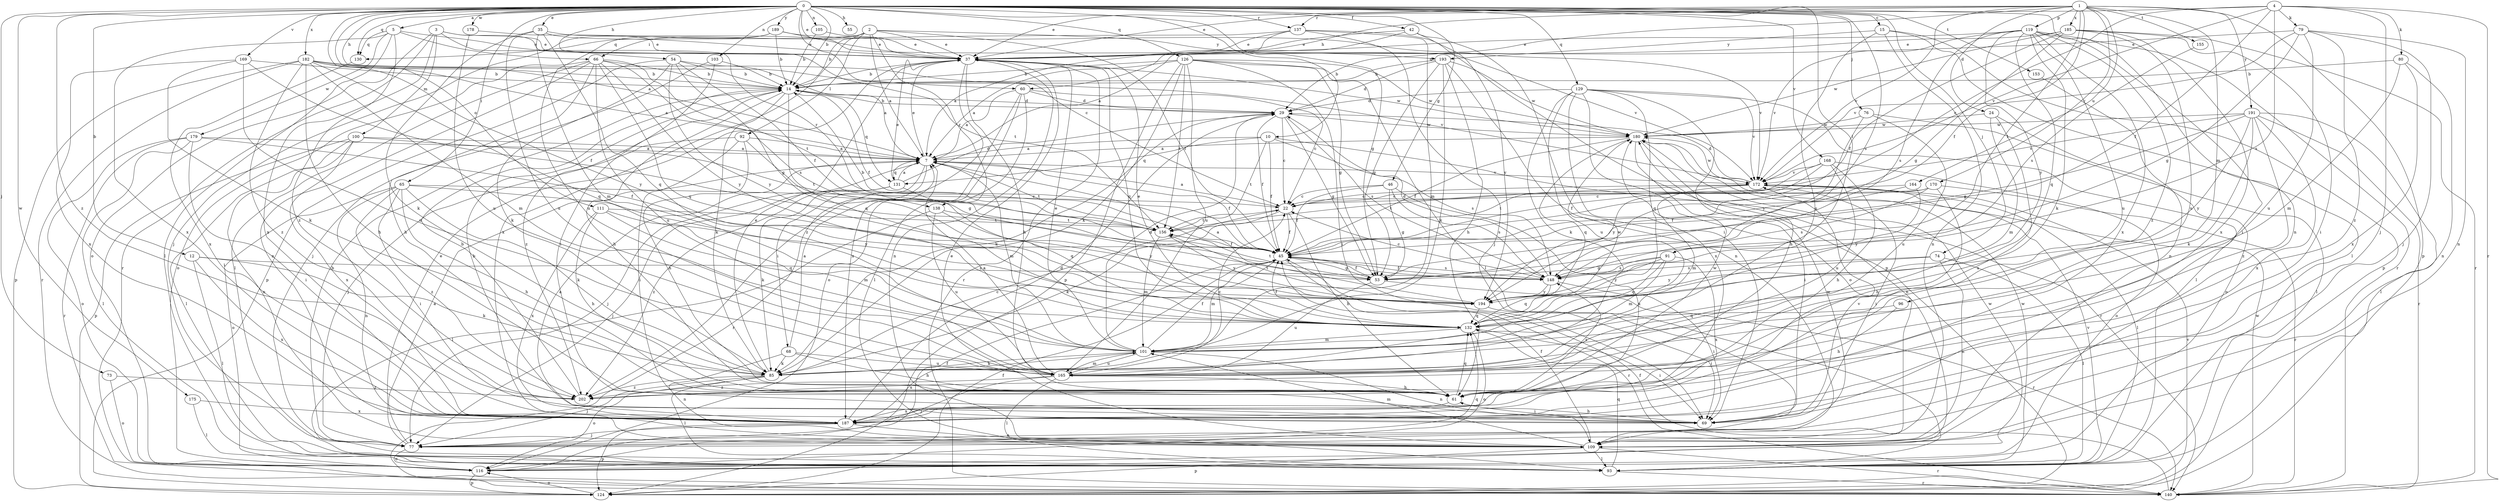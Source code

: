 strict digraph  {
0;
1;
2;
3;
4;
5;
7;
10;
12;
14;
15;
22;
24;
29;
35;
37;
42;
45;
46;
53;
54;
55;
60;
61;
65;
66;
68;
69;
73;
74;
76;
77;
79;
80;
85;
91;
92;
93;
96;
100;
101;
103;
105;
109;
111;
116;
119;
124;
126;
129;
130;
131;
132;
137;
138;
140;
148;
153;
155;
156;
164;
165;
168;
169;
170;
172;
175;
178;
179;
180;
182;
185;
187;
189;
191;
193;
194;
202;
0 -> 5  [label=a];
0 -> 7  [label=a];
0 -> 10  [label=b];
0 -> 12  [label=b];
0 -> 14  [label=b];
0 -> 15  [label=c];
0 -> 22  [label=c];
0 -> 35  [label=e];
0 -> 37  [label=e];
0 -> 42  [label=f];
0 -> 46  [label=g];
0 -> 53  [label=g];
0 -> 54  [label=h];
0 -> 55  [label=h];
0 -> 60  [label=h];
0 -> 65  [label=i];
0 -> 73  [label=j];
0 -> 74  [label=j];
0 -> 76  [label=j];
0 -> 91  [label=l];
0 -> 103  [label=n];
0 -> 105  [label=n];
0 -> 109  [label=n];
0 -> 111  [label=o];
0 -> 126  [label=q];
0 -> 129  [label=q];
0 -> 130  [label=q];
0 -> 137  [label=r];
0 -> 148  [label=s];
0 -> 153  [label=t];
0 -> 168  [label=v];
0 -> 169  [label=v];
0 -> 175  [label=w];
0 -> 178  [label=w];
0 -> 182  [label=x];
0 -> 189  [label=y];
0 -> 202  [label=z];
1 -> 24  [label=d];
1 -> 29  [label=d];
1 -> 37  [label=e];
1 -> 45  [label=f];
1 -> 60  [label=h];
1 -> 91  [label=l];
1 -> 96  [label=m];
1 -> 119  [label=p];
1 -> 124  [label=p];
1 -> 137  [label=r];
1 -> 155  [label=t];
1 -> 164  [label=u];
1 -> 170  [label=v];
1 -> 172  [label=v];
1 -> 185  [label=x];
1 -> 191  [label=y];
2 -> 7  [label=a];
2 -> 37  [label=e];
2 -> 45  [label=f];
2 -> 66  [label=i];
2 -> 92  [label=l];
2 -> 130  [label=q];
2 -> 138  [label=r];
2 -> 187  [label=x];
2 -> 193  [label=y];
3 -> 37  [label=e];
3 -> 100  [label=m];
3 -> 116  [label=o];
3 -> 138  [label=r];
3 -> 140  [label=r];
3 -> 156  [label=t];
3 -> 187  [label=x];
4 -> 22  [label=c];
4 -> 37  [label=e];
4 -> 45  [label=f];
4 -> 77  [label=j];
4 -> 79  [label=k];
4 -> 80  [label=k];
4 -> 140  [label=r];
4 -> 148  [label=s];
4 -> 172  [label=v];
5 -> 37  [label=e];
5 -> 66  [label=i];
5 -> 93  [label=l];
5 -> 130  [label=q];
5 -> 179  [label=w];
5 -> 187  [label=x];
5 -> 202  [label=z];
7 -> 37  [label=e];
7 -> 45  [label=f];
7 -> 68  [label=i];
7 -> 77  [label=j];
7 -> 101  [label=m];
7 -> 131  [label=q];
7 -> 140  [label=r];
7 -> 156  [label=t];
7 -> 172  [label=v];
10 -> 7  [label=a];
10 -> 45  [label=f];
10 -> 131  [label=q];
10 -> 140  [label=r];
10 -> 148  [label=s];
10 -> 156  [label=t];
12 -> 85  [label=k];
12 -> 93  [label=l];
12 -> 148  [label=s];
12 -> 187  [label=x];
14 -> 29  [label=d];
14 -> 45  [label=f];
14 -> 61  [label=h];
14 -> 85  [label=k];
14 -> 131  [label=q];
14 -> 132  [label=q];
14 -> 202  [label=z];
15 -> 93  [label=l];
15 -> 109  [label=n];
15 -> 124  [label=p];
15 -> 165  [label=u];
15 -> 193  [label=y];
22 -> 7  [label=a];
22 -> 45  [label=f];
22 -> 61  [label=h];
22 -> 85  [label=k];
22 -> 156  [label=t];
24 -> 101  [label=m];
24 -> 116  [label=o];
24 -> 180  [label=w];
24 -> 187  [label=x];
29 -> 14  [label=b];
29 -> 22  [label=c];
29 -> 45  [label=f];
29 -> 53  [label=g];
29 -> 85  [label=k];
29 -> 148  [label=s];
29 -> 180  [label=w];
35 -> 37  [label=e];
35 -> 85  [label=k];
35 -> 101  [label=m];
35 -> 132  [label=q];
35 -> 165  [label=u];
35 -> 172  [label=v];
37 -> 14  [label=b];
37 -> 61  [label=h];
37 -> 109  [label=n];
37 -> 132  [label=q];
37 -> 140  [label=r];
37 -> 180  [label=w];
37 -> 202  [label=z];
42 -> 7  [label=a];
42 -> 37  [label=e];
42 -> 69  [label=i];
42 -> 194  [label=y];
45 -> 14  [label=b];
45 -> 53  [label=g];
45 -> 101  [label=m];
45 -> 140  [label=r];
45 -> 148  [label=s];
46 -> 22  [label=c];
46 -> 45  [label=f];
46 -> 53  [label=g];
46 -> 148  [label=s];
46 -> 187  [label=x];
53 -> 45  [label=f];
53 -> 140  [label=r];
53 -> 156  [label=t];
53 -> 165  [label=u];
54 -> 7  [label=a];
54 -> 14  [label=b];
54 -> 45  [label=f];
54 -> 53  [label=g];
54 -> 85  [label=k];
54 -> 124  [label=p];
54 -> 194  [label=y];
60 -> 7  [label=a];
60 -> 22  [label=c];
60 -> 29  [label=d];
60 -> 93  [label=l];
60 -> 116  [label=o];
60 -> 187  [label=x];
61 -> 69  [label=i];
61 -> 132  [label=q];
61 -> 148  [label=s];
61 -> 180  [label=w];
61 -> 187  [label=x];
65 -> 22  [label=c];
65 -> 61  [label=h];
65 -> 69  [label=i];
65 -> 85  [label=k];
65 -> 109  [label=n];
65 -> 116  [label=o];
65 -> 194  [label=y];
65 -> 202  [label=z];
66 -> 14  [label=b];
66 -> 61  [label=h];
66 -> 93  [label=l];
66 -> 109  [label=n];
66 -> 116  [label=o];
66 -> 132  [label=q];
66 -> 148  [label=s];
66 -> 156  [label=t];
66 -> 165  [label=u];
66 -> 194  [label=y];
68 -> 7  [label=a];
68 -> 61  [label=h];
68 -> 85  [label=k];
68 -> 109  [label=n];
68 -> 165  [label=u];
69 -> 14  [label=b];
69 -> 61  [label=h];
69 -> 172  [label=v];
73 -> 116  [label=o];
73 -> 202  [label=z];
74 -> 93  [label=l];
74 -> 109  [label=n];
74 -> 148  [label=s];
74 -> 194  [label=y];
76 -> 93  [label=l];
76 -> 165  [label=u];
76 -> 180  [label=w];
76 -> 194  [label=y];
77 -> 7  [label=a];
77 -> 14  [label=b];
77 -> 37  [label=e];
77 -> 116  [label=o];
77 -> 180  [label=w];
79 -> 37  [label=e];
79 -> 53  [label=g];
79 -> 77  [label=j];
79 -> 109  [label=n];
79 -> 165  [label=u];
79 -> 172  [label=v];
79 -> 202  [label=z];
80 -> 14  [label=b];
80 -> 101  [label=m];
80 -> 109  [label=n];
80 -> 187  [label=x];
85 -> 22  [label=c];
85 -> 37  [label=e];
85 -> 77  [label=j];
85 -> 93  [label=l];
85 -> 116  [label=o];
85 -> 202  [label=z];
91 -> 53  [label=g];
91 -> 101  [label=m];
91 -> 132  [label=q];
91 -> 148  [label=s];
91 -> 187  [label=x];
91 -> 194  [label=y];
92 -> 7  [label=a];
92 -> 53  [label=g];
92 -> 61  [label=h];
92 -> 69  [label=i];
92 -> 77  [label=j];
93 -> 132  [label=q];
93 -> 140  [label=r];
93 -> 172  [label=v];
93 -> 180  [label=w];
96 -> 61  [label=h];
96 -> 132  [label=q];
100 -> 7  [label=a];
100 -> 93  [label=l];
100 -> 109  [label=n];
100 -> 124  [label=p];
100 -> 156  [label=t];
100 -> 187  [label=x];
101 -> 29  [label=d];
101 -> 37  [label=e];
101 -> 45  [label=f];
101 -> 85  [label=k];
101 -> 109  [label=n];
101 -> 165  [label=u];
101 -> 187  [label=x];
103 -> 14  [label=b];
103 -> 69  [label=i];
103 -> 77  [label=j];
105 -> 14  [label=b];
105 -> 37  [label=e];
109 -> 37  [label=e];
109 -> 45  [label=f];
109 -> 93  [label=l];
109 -> 101  [label=m];
109 -> 124  [label=p];
109 -> 140  [label=r];
111 -> 61  [label=h];
111 -> 101  [label=m];
111 -> 132  [label=q];
111 -> 156  [label=t];
111 -> 187  [label=x];
116 -> 45  [label=f];
116 -> 124  [label=p];
116 -> 132  [label=q];
116 -> 180  [label=w];
119 -> 37  [label=e];
119 -> 69  [label=i];
119 -> 85  [label=k];
119 -> 132  [label=q];
119 -> 140  [label=r];
119 -> 148  [label=s];
119 -> 165  [label=u];
119 -> 172  [label=v];
119 -> 187  [label=x];
119 -> 194  [label=y];
119 -> 202  [label=z];
124 -> 45  [label=f];
124 -> 116  [label=o];
124 -> 172  [label=v];
126 -> 7  [label=a];
126 -> 14  [label=b];
126 -> 53  [label=g];
126 -> 69  [label=i];
126 -> 85  [label=k];
126 -> 93  [label=l];
126 -> 124  [label=p];
126 -> 156  [label=t];
126 -> 165  [label=u];
126 -> 180  [label=w];
129 -> 29  [label=d];
129 -> 61  [label=h];
129 -> 85  [label=k];
129 -> 93  [label=l];
129 -> 116  [label=o];
129 -> 132  [label=q];
129 -> 165  [label=u];
129 -> 172  [label=v];
129 -> 187  [label=x];
130 -> 187  [label=x];
131 -> 7  [label=a];
131 -> 29  [label=d];
131 -> 37  [label=e];
131 -> 77  [label=j];
131 -> 85  [label=k];
131 -> 132  [label=q];
131 -> 202  [label=z];
132 -> 37  [label=e];
132 -> 45  [label=f];
132 -> 69  [label=i];
132 -> 101  [label=m];
132 -> 116  [label=o];
132 -> 180  [label=w];
137 -> 7  [label=a];
137 -> 14  [label=b];
137 -> 37  [label=e];
137 -> 77  [label=j];
137 -> 101  [label=m];
137 -> 124  [label=p];
138 -> 93  [label=l];
138 -> 156  [label=t];
138 -> 165  [label=u];
138 -> 194  [label=y];
140 -> 45  [label=f];
140 -> 180  [label=w];
148 -> 22  [label=c];
148 -> 29  [label=d];
148 -> 45  [label=f];
148 -> 69  [label=i];
148 -> 132  [label=q];
148 -> 194  [label=y];
153 -> 109  [label=n];
155 -> 148  [label=s];
156 -> 45  [label=f];
156 -> 101  [label=m];
156 -> 194  [label=y];
164 -> 22  [label=c];
164 -> 45  [label=f];
164 -> 194  [label=y];
165 -> 7  [label=a];
165 -> 22  [label=c];
165 -> 61  [label=h];
165 -> 77  [label=j];
165 -> 93  [label=l];
165 -> 101  [label=m];
165 -> 202  [label=z];
168 -> 45  [label=f];
168 -> 61  [label=h];
168 -> 116  [label=o];
168 -> 165  [label=u];
168 -> 172  [label=v];
168 -> 194  [label=y];
169 -> 14  [label=b];
169 -> 45  [label=f];
169 -> 85  [label=k];
169 -> 165  [label=u];
169 -> 187  [label=x];
170 -> 22  [label=c];
170 -> 61  [label=h];
170 -> 140  [label=r];
170 -> 148  [label=s];
170 -> 156  [label=t];
172 -> 22  [label=c];
172 -> 29  [label=d];
172 -> 69  [label=i];
172 -> 93  [label=l];
172 -> 101  [label=m];
172 -> 156  [label=t];
172 -> 180  [label=w];
175 -> 93  [label=l];
175 -> 187  [label=x];
178 -> 37  [label=e];
178 -> 165  [label=u];
179 -> 7  [label=a];
179 -> 45  [label=f];
179 -> 69  [label=i];
179 -> 93  [label=l];
179 -> 116  [label=o];
179 -> 140  [label=r];
180 -> 7  [label=a];
180 -> 45  [label=f];
180 -> 69  [label=i];
180 -> 109  [label=n];
180 -> 132  [label=q];
182 -> 7  [label=a];
182 -> 14  [label=b];
182 -> 61  [label=h];
182 -> 101  [label=m];
182 -> 124  [label=p];
182 -> 132  [label=q];
182 -> 140  [label=r];
182 -> 172  [label=v];
182 -> 194  [label=y];
182 -> 202  [label=z];
185 -> 37  [label=e];
185 -> 45  [label=f];
185 -> 53  [label=g];
185 -> 69  [label=i];
185 -> 140  [label=r];
185 -> 165  [label=u];
185 -> 180  [label=w];
185 -> 187  [label=x];
187 -> 7  [label=a];
187 -> 29  [label=d];
187 -> 77  [label=j];
187 -> 109  [label=n];
187 -> 124  [label=p];
189 -> 14  [label=b];
189 -> 37  [label=e];
189 -> 77  [label=j];
189 -> 165  [label=u];
189 -> 172  [label=v];
191 -> 53  [label=g];
191 -> 85  [label=k];
191 -> 93  [label=l];
191 -> 140  [label=r];
191 -> 172  [label=v];
191 -> 180  [label=w];
191 -> 187  [label=x];
191 -> 194  [label=y];
191 -> 202  [label=z];
193 -> 14  [label=b];
193 -> 29  [label=d];
193 -> 53  [label=g];
193 -> 61  [label=h];
193 -> 85  [label=k];
193 -> 109  [label=n];
193 -> 180  [label=w];
194 -> 7  [label=a];
194 -> 69  [label=i];
194 -> 132  [label=q];
194 -> 156  [label=t];
202 -> 14  [label=b];
}
